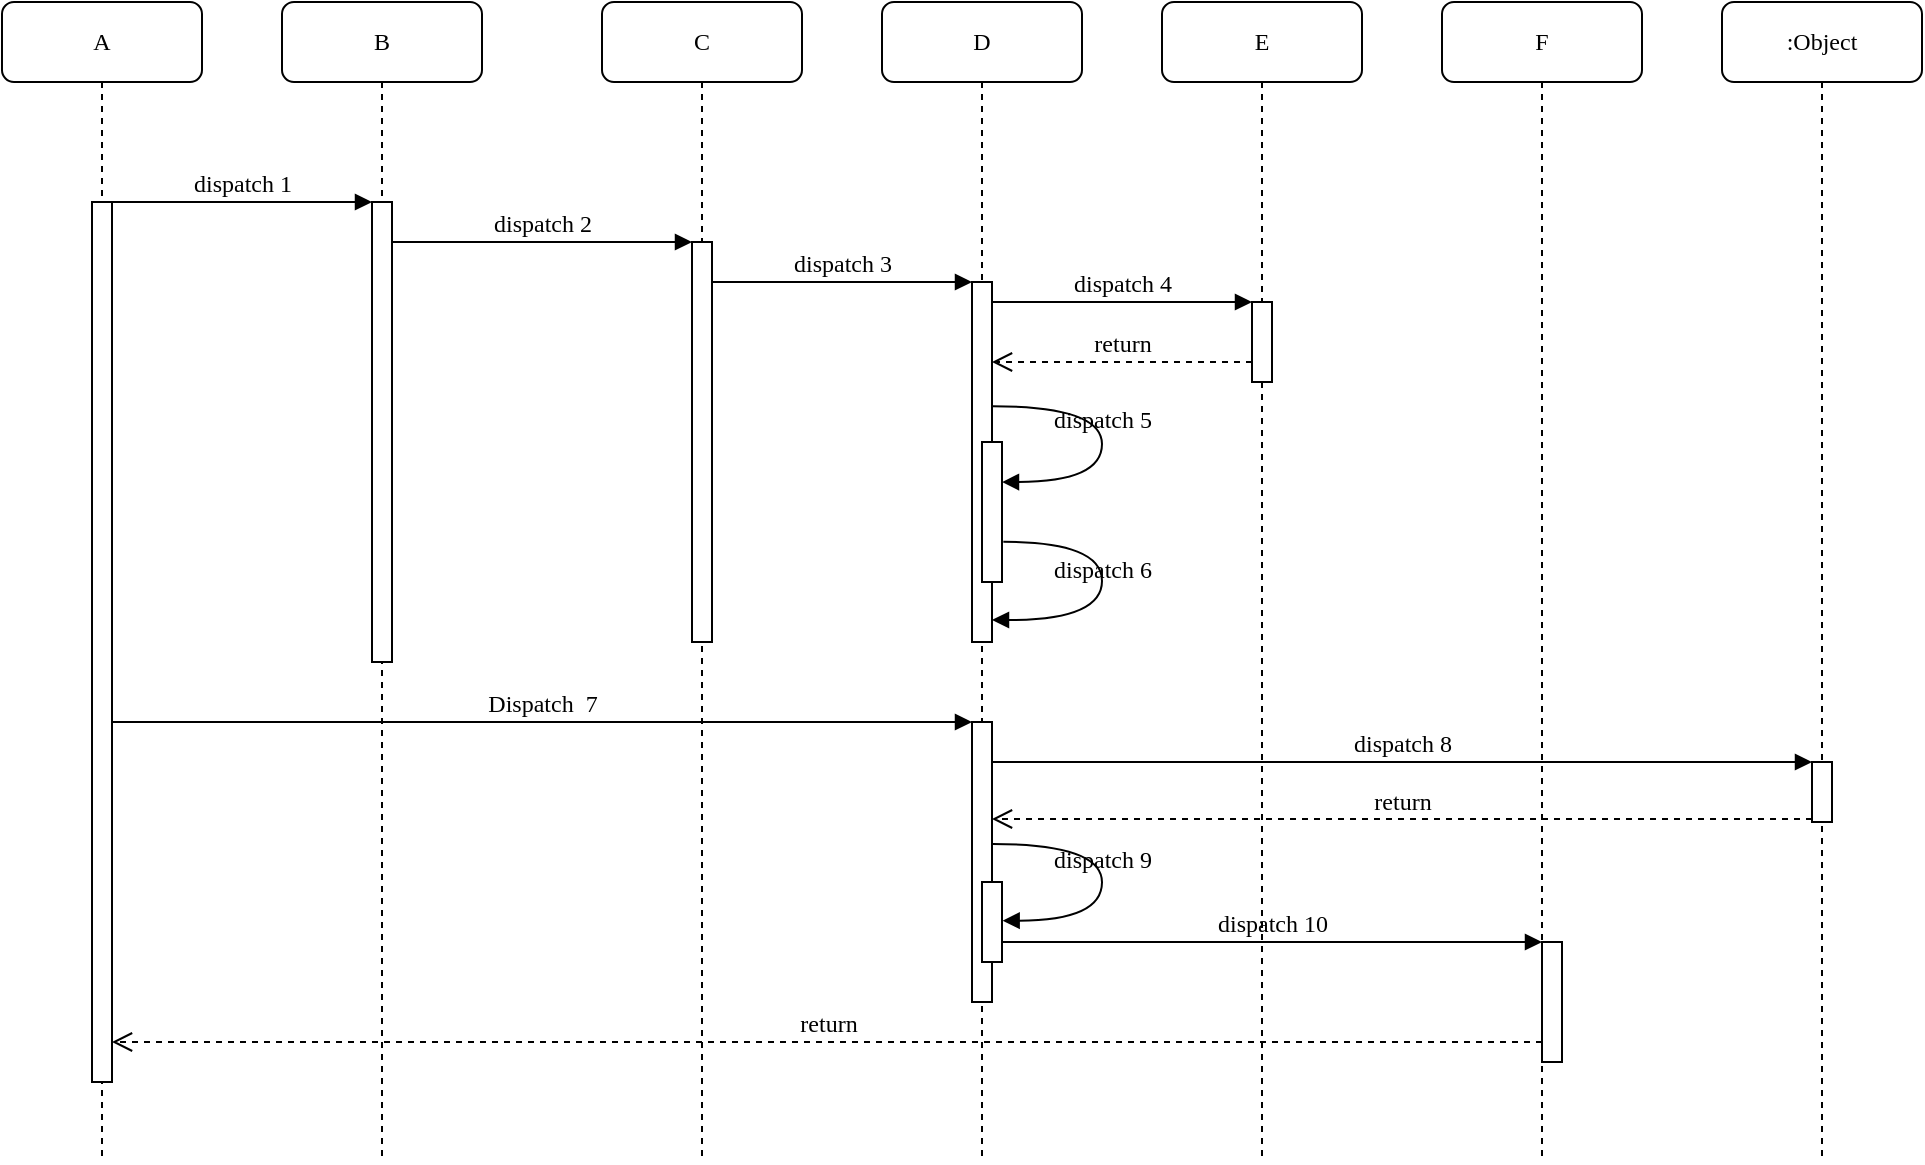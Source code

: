 <mxfile>
    <diagram name="Page-1" id="13e1069c-82ec-6db2-03f1-153e76fe0fe0">
        <mxGraphModel dx="1674" dy="1169" grid="1" gridSize="10" guides="1" tooltips="1" connect="1" arrows="1" fold="1" page="1" pageScale="1" pageWidth="1100" pageHeight="850" background="none" math="0" shadow="0">
            <root>
                <mxCell id="0"/>
                <mxCell id="1" parent="0"/>
                <mxCell id="7baba1c4bc27f4b0-2" value="B" style="shape=umlLifeline;perimeter=lifelinePerimeter;whiteSpace=wrap;html=1;container=1;collapsible=0;recursiveResize=0;outlineConnect=0;rounded=1;shadow=0;comic=0;labelBackgroundColor=none;strokeWidth=1;fontFamily=Verdana;fontSize=12;align=center;" parent="1" vertex="1">
                    <mxGeometry x="240" y="80" width="100" height="580" as="geometry"/>
                </mxCell>
                <mxCell id="7baba1c4bc27f4b0-10" value="" style="html=1;points=[];perimeter=orthogonalPerimeter;rounded=0;shadow=0;comic=0;labelBackgroundColor=none;strokeWidth=1;fontFamily=Verdana;fontSize=12;align=center;" parent="7baba1c4bc27f4b0-2" vertex="1">
                    <mxGeometry x="45" y="100" width="10" height="230" as="geometry"/>
                </mxCell>
                <mxCell id="7baba1c4bc27f4b0-3" value="C" style="shape=umlLifeline;perimeter=lifelinePerimeter;whiteSpace=wrap;html=1;container=1;collapsible=0;recursiveResize=0;outlineConnect=0;rounded=1;shadow=0;comic=0;labelBackgroundColor=none;strokeWidth=1;fontFamily=Verdana;fontSize=12;align=center;" parent="1" vertex="1">
                    <mxGeometry x="400" y="80" width="100" height="580" as="geometry"/>
                </mxCell>
                <mxCell id="7baba1c4bc27f4b0-13" value="" style="html=1;points=[];perimeter=orthogonalPerimeter;rounded=0;shadow=0;comic=0;labelBackgroundColor=none;strokeWidth=1;fontFamily=Verdana;fontSize=12;align=center;" parent="7baba1c4bc27f4b0-3" vertex="1">
                    <mxGeometry x="45" y="120" width="10" height="200" as="geometry"/>
                </mxCell>
                <mxCell id="7baba1c4bc27f4b0-4" value="D" style="shape=umlLifeline;perimeter=lifelinePerimeter;whiteSpace=wrap;html=1;container=1;collapsible=0;recursiveResize=0;outlineConnect=0;rounded=1;shadow=0;comic=0;labelBackgroundColor=none;strokeWidth=1;fontFamily=Verdana;fontSize=12;align=center;" parent="1" vertex="1">
                    <mxGeometry x="540" y="80" width="100" height="580" as="geometry"/>
                </mxCell>
                <mxCell id="7baba1c4bc27f4b0-5" value="E" style="shape=umlLifeline;perimeter=lifelinePerimeter;whiteSpace=wrap;html=1;container=1;collapsible=0;recursiveResize=0;outlineConnect=0;rounded=1;shadow=0;comic=0;labelBackgroundColor=none;strokeWidth=1;fontFamily=Verdana;fontSize=12;align=center;" parent="1" vertex="1">
                    <mxGeometry x="680" y="80" width="100" height="580" as="geometry"/>
                </mxCell>
                <mxCell id="7baba1c4bc27f4b0-6" value="F" style="shape=umlLifeline;perimeter=lifelinePerimeter;whiteSpace=wrap;html=1;container=1;collapsible=0;recursiveResize=0;outlineConnect=0;rounded=1;shadow=0;comic=0;labelBackgroundColor=none;strokeWidth=1;fontFamily=Verdana;fontSize=12;align=center;" parent="1" vertex="1">
                    <mxGeometry x="820" y="80" width="100" height="580" as="geometry"/>
                </mxCell>
                <mxCell id="7baba1c4bc27f4b0-7" value=":Object" style="shape=umlLifeline;perimeter=lifelinePerimeter;whiteSpace=wrap;html=1;container=1;collapsible=0;recursiveResize=0;outlineConnect=0;rounded=1;shadow=0;comic=0;labelBackgroundColor=none;strokeWidth=1;fontFamily=Verdana;fontSize=12;align=center;" parent="1" vertex="1">
                    <mxGeometry x="960" y="80" width="100" height="580" as="geometry"/>
                </mxCell>
                <mxCell id="7baba1c4bc27f4b0-8" value="A" style="shape=umlLifeline;perimeter=lifelinePerimeter;whiteSpace=wrap;html=1;container=1;collapsible=0;recursiveResize=0;outlineConnect=0;rounded=1;shadow=0;comic=0;labelBackgroundColor=none;strokeWidth=1;fontFamily=Verdana;fontSize=12;align=center;" parent="1" vertex="1">
                    <mxGeometry x="100" y="80" width="100" height="580" as="geometry"/>
                </mxCell>
                <mxCell id="7baba1c4bc27f4b0-9" value="" style="html=1;points=[];perimeter=orthogonalPerimeter;rounded=0;shadow=0;comic=0;labelBackgroundColor=none;strokeWidth=1;fontFamily=Verdana;fontSize=12;align=center;" parent="7baba1c4bc27f4b0-8" vertex="1">
                    <mxGeometry x="45" y="100" width="10" height="440" as="geometry"/>
                </mxCell>
                <mxCell id="7baba1c4bc27f4b0-16" value="" style="html=1;points=[];perimeter=orthogonalPerimeter;rounded=0;shadow=0;comic=0;labelBackgroundColor=none;strokeWidth=1;fontFamily=Verdana;fontSize=12;align=center;" parent="1" vertex="1">
                    <mxGeometry x="585" y="220" width="10" height="180" as="geometry"/>
                </mxCell>
                <mxCell id="7baba1c4bc27f4b0-17" value="dispatch 3" style="html=1;verticalAlign=bottom;endArrow=block;labelBackgroundColor=none;fontFamily=Verdana;fontSize=12;edgeStyle=elbowEdgeStyle;elbow=vertical;" parent="1" source="7baba1c4bc27f4b0-13" target="7baba1c4bc27f4b0-16" edge="1">
                    <mxGeometry relative="1" as="geometry">
                        <mxPoint x="510" y="220" as="sourcePoint"/>
                        <Array as="points">
                            <mxPoint x="460" y="220"/>
                        </Array>
                    </mxGeometry>
                </mxCell>
                <mxCell id="7baba1c4bc27f4b0-19" value="" style="html=1;points=[];perimeter=orthogonalPerimeter;rounded=0;shadow=0;comic=0;labelBackgroundColor=none;strokeWidth=1;fontFamily=Verdana;fontSize=12;align=center;" parent="1" vertex="1">
                    <mxGeometry x="725" y="230" width="10" height="40" as="geometry"/>
                </mxCell>
                <mxCell id="7baba1c4bc27f4b0-20" value="dispatch 4" style="html=1;verticalAlign=bottom;endArrow=block;entryX=0;entryY=0;labelBackgroundColor=none;fontFamily=Verdana;fontSize=12;edgeStyle=elbowEdgeStyle;elbow=vertical;" parent="1" source="7baba1c4bc27f4b0-16" target="7baba1c4bc27f4b0-19" edge="1">
                    <mxGeometry relative="1" as="geometry">
                        <mxPoint x="650" y="230" as="sourcePoint"/>
                    </mxGeometry>
                </mxCell>
                <mxCell id="7baba1c4bc27f4b0-21" value="return" style="html=1;verticalAlign=bottom;endArrow=open;dashed=1;endSize=8;labelBackgroundColor=none;fontFamily=Verdana;fontSize=12;edgeStyle=elbowEdgeStyle;elbow=vertical;" parent="1" source="7baba1c4bc27f4b0-19" target="7baba1c4bc27f4b0-16" edge="1">
                    <mxGeometry relative="1" as="geometry">
                        <mxPoint x="650" y="306" as="targetPoint"/>
                        <Array as="points">
                            <mxPoint x="670" y="260"/>
                            <mxPoint x="700" y="260"/>
                        </Array>
                    </mxGeometry>
                </mxCell>
                <mxCell id="7baba1c4bc27f4b0-22" value="" style="html=1;points=[];perimeter=orthogonalPerimeter;rounded=0;shadow=0;comic=0;labelBackgroundColor=none;strokeWidth=1;fontFamily=Verdana;fontSize=12;align=center;" parent="1" vertex="1">
                    <mxGeometry x="585" y="440" width="10" height="140" as="geometry"/>
                </mxCell>
                <mxCell id="7baba1c4bc27f4b0-23" value="Dispatch&amp;nbsp; 7" style="html=1;verticalAlign=bottom;endArrow=block;entryX=0;entryY=0;labelBackgroundColor=none;fontFamily=Verdana;fontSize=12;" parent="1" source="7baba1c4bc27f4b0-9" target="7baba1c4bc27f4b0-22" edge="1">
                    <mxGeometry relative="1" as="geometry">
                        <mxPoint x="510" y="420" as="sourcePoint"/>
                    </mxGeometry>
                </mxCell>
                <mxCell id="7baba1c4bc27f4b0-25" value="" style="html=1;points=[];perimeter=orthogonalPerimeter;rounded=0;shadow=0;comic=0;labelBackgroundColor=none;strokeColor=#000000;strokeWidth=1;fillColor=#FFFFFF;fontFamily=Verdana;fontSize=12;fontColor=#000000;align=center;" parent="1" vertex="1">
                    <mxGeometry x="1005" y="460" width="10" height="30" as="geometry"/>
                </mxCell>
                <mxCell id="7baba1c4bc27f4b0-26" value="dispatch 8" style="html=1;verticalAlign=bottom;endArrow=block;entryX=0;entryY=0;labelBackgroundColor=none;fontFamily=Verdana;fontSize=12;" parent="1" source="7baba1c4bc27f4b0-22" target="7baba1c4bc27f4b0-25" edge="1">
                    <mxGeometry relative="1" as="geometry">
                        <mxPoint x="930" y="340" as="sourcePoint"/>
                    </mxGeometry>
                </mxCell>
                <mxCell id="7baba1c4bc27f4b0-27" value="return" style="html=1;verticalAlign=bottom;endArrow=open;dashed=1;endSize=8;exitX=0;exitY=0.95;labelBackgroundColor=none;fontFamily=Verdana;fontSize=12;" parent="1" source="7baba1c4bc27f4b0-25" target="7baba1c4bc27f4b0-22" edge="1">
                    <mxGeometry relative="1" as="geometry">
                        <mxPoint x="930" y="416" as="targetPoint"/>
                    </mxGeometry>
                </mxCell>
                <mxCell id="7baba1c4bc27f4b0-28" value="" style="html=1;points=[];perimeter=orthogonalPerimeter;rounded=0;shadow=0;comic=0;labelBackgroundColor=none;strokeWidth=1;fontFamily=Verdana;fontSize=12;align=center;" parent="1" vertex="1">
                    <mxGeometry x="870" y="550" width="10" height="60" as="geometry"/>
                </mxCell>
                <mxCell id="7baba1c4bc27f4b0-29" value="dispatch 10" style="html=1;verticalAlign=bottom;endArrow=block;entryX=0;entryY=0;labelBackgroundColor=none;fontFamily=Verdana;fontSize=12;edgeStyle=elbowEdgeStyle;elbow=vertical;" parent="1" source="7baba1c4bc27f4b0-37" target="7baba1c4bc27f4b0-28" edge="1">
                    <mxGeometry relative="1" as="geometry">
                        <mxPoint x="800" y="550" as="sourcePoint"/>
                    </mxGeometry>
                </mxCell>
                <mxCell id="7baba1c4bc27f4b0-30" value="return" style="html=1;verticalAlign=bottom;endArrow=open;dashed=1;endSize=8;labelBackgroundColor=none;fontFamily=Verdana;fontSize=12;edgeStyle=elbowEdgeStyle;elbow=vertical;" parent="1" source="7baba1c4bc27f4b0-28" target="7baba1c4bc27f4b0-9" edge="1">
                    <mxGeometry relative="1" as="geometry">
                        <mxPoint x="800" y="626" as="targetPoint"/>
                        <Array as="points">
                            <mxPoint x="570" y="600"/>
                        </Array>
                    </mxGeometry>
                </mxCell>
                <mxCell id="7baba1c4bc27f4b0-11" value="dispatch 1" style="html=1;verticalAlign=bottom;endArrow=block;entryX=0;entryY=0;labelBackgroundColor=none;fontFamily=Verdana;fontSize=12;edgeStyle=elbowEdgeStyle;elbow=vertical;" parent="1" source="7baba1c4bc27f4b0-9" target="7baba1c4bc27f4b0-10" edge="1">
                    <mxGeometry relative="1" as="geometry">
                        <mxPoint x="220" y="190" as="sourcePoint"/>
                    </mxGeometry>
                </mxCell>
                <mxCell id="7baba1c4bc27f4b0-14" value="dispatch 2" style="html=1;verticalAlign=bottom;endArrow=block;entryX=0;entryY=0;labelBackgroundColor=none;fontFamily=Verdana;fontSize=12;edgeStyle=elbowEdgeStyle;elbow=vertical;" parent="1" source="7baba1c4bc27f4b0-10" target="7baba1c4bc27f4b0-13" edge="1">
                    <mxGeometry relative="1" as="geometry">
                        <mxPoint x="370" y="200" as="sourcePoint"/>
                    </mxGeometry>
                </mxCell>
                <mxCell id="7baba1c4bc27f4b0-34" value="" style="html=1;points=[];perimeter=orthogonalPerimeter;rounded=0;shadow=0;comic=0;labelBackgroundColor=none;strokeWidth=1;fontFamily=Verdana;fontSize=12;align=center;" parent="1" vertex="1">
                    <mxGeometry x="590" y="300" width="10" height="70" as="geometry"/>
                </mxCell>
                <mxCell id="7baba1c4bc27f4b0-35" value="dispatch 5" style="html=1;verticalAlign=bottom;endArrow=block;labelBackgroundColor=none;fontFamily=Verdana;fontSize=12;elbow=vertical;edgeStyle=orthogonalEdgeStyle;curved=1;entryX=1;entryY=0.286;entryPerimeter=0;exitX=1.038;exitY=0.345;exitPerimeter=0;" parent="1" source="7baba1c4bc27f4b0-16" target="7baba1c4bc27f4b0-34" edge="1">
                    <mxGeometry x="-0.004" relative="1" as="geometry">
                        <mxPoint x="465" y="230" as="sourcePoint"/>
                        <mxPoint x="595" y="230" as="targetPoint"/>
                        <Array as="points">
                            <mxPoint x="650" y="282"/>
                            <mxPoint x="650" y="320"/>
                        </Array>
                        <mxPoint as="offset"/>
                    </mxGeometry>
                </mxCell>
                <mxCell id="7baba1c4bc27f4b0-36" value="dispatch 6" style="html=1;verticalAlign=bottom;endArrow=block;labelBackgroundColor=none;fontFamily=Verdana;fontSize=12;elbow=vertical;edgeStyle=orthogonalEdgeStyle;curved=1;exitX=1.066;exitY=0.713;exitPerimeter=0;" parent="1" source="7baba1c4bc27f4b0-34" edge="1">
                    <mxGeometry x="0.004" relative="1" as="geometry">
                        <mxPoint x="610.333" y="350" as="sourcePoint"/>
                        <mxPoint x="595" y="389" as="targetPoint"/>
                        <Array as="points">
                            <mxPoint x="650" y="350"/>
                            <mxPoint x="650" y="389"/>
                        </Array>
                        <mxPoint as="offset"/>
                    </mxGeometry>
                </mxCell>
                <mxCell id="7baba1c4bc27f4b0-37" value="" style="html=1;points=[];perimeter=orthogonalPerimeter;rounded=0;shadow=0;comic=0;labelBackgroundColor=none;strokeWidth=1;fontFamily=Verdana;fontSize=12;align=center;" parent="1" vertex="1">
                    <mxGeometry x="590" y="520" width="10" height="40" as="geometry"/>
                </mxCell>
                <mxCell id="7baba1c4bc27f4b0-39" value="dispatch 9" style="html=1;verticalAlign=bottom;endArrow=block;labelBackgroundColor=none;fontFamily=Verdana;fontSize=12;elbow=vertical;edgeStyle=orthogonalEdgeStyle;curved=1;entryX=1;entryY=0.286;entryPerimeter=0;exitX=1.038;exitY=0.345;exitPerimeter=0;" parent="1" edge="1">
                    <mxGeometry relative="1" as="geometry">
                        <mxPoint x="595.333" y="501" as="sourcePoint"/>
                        <mxPoint x="600.333" y="539.333" as="targetPoint"/>
                        <Array as="points">
                            <mxPoint x="650" y="501"/>
                            <mxPoint x="650" y="539"/>
                        </Array>
                    </mxGeometry>
                </mxCell>
            </root>
        </mxGraphModel>
    </diagram>
</mxfile>